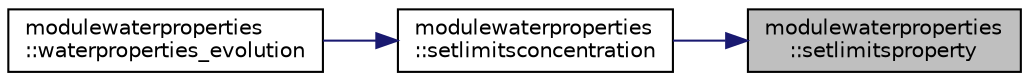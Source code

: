 digraph "modulewaterproperties::setlimitsproperty"
{
 // LATEX_PDF_SIZE
  edge [fontname="Helvetica",fontsize="10",labelfontname="Helvetica",labelfontsize="10"];
  node [fontname="Helvetica",fontsize="10",shape=record];
  rankdir="RL";
  Node1 [label="modulewaterproperties\l::setlimitsproperty",height=0.2,width=0.4,color="black", fillcolor="grey75", style="filled", fontcolor="black",tooltip="Sets concentration to its min or max value, if needed."];
  Node1 -> Node2 [dir="back",color="midnightblue",fontsize="10",style="solid",fontname="Helvetica"];
  Node2 [label="modulewaterproperties\l::setlimitsconcentration",height=0.2,width=0.4,color="black", fillcolor="white", style="filled",URL="$namespacemodulewaterproperties.html#a60094c84a7f3af29cd4657128aadd64a",tooltip=" "];
  Node2 -> Node3 [dir="back",color="midnightblue",fontsize="10",style="solid",fontname="Helvetica"];
  Node3 [label="modulewaterproperties\l::waterproperties_evolution",height=0.2,width=0.4,color="black", fillcolor="white", style="filled",URL="$namespacemodulewaterproperties.html#aa86f63313e6563018f6b05938306a23d",tooltip=" "];
}
